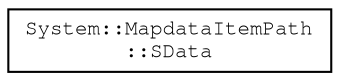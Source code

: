 digraph "Graphical Class Hierarchy"
{
 // LATEX_PDF_SIZE
  edge [fontname="FreeMono",fontsize="10",labelfontname="FreeMono",labelfontsize="10"];
  node [fontname="FreeMono",fontsize="10",shape=record];
  rankdir="LR";
  Node0 [label="System::MapdataItemPath\l::SData",height=0.2,width=0.4,color="black", fillcolor="white", style="filled",URL="$class_system_1_1_mapdata_item_path.html#struct_system_1_1_mapdata_item_path_1_1_s_data",tooltip=" "];
}
